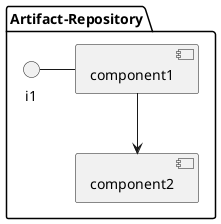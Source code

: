 @startuml

package "Artifact-Repository" {
component component1
component component2
interface i1

}
i1 - component1
component1 --> component2
@enduml
